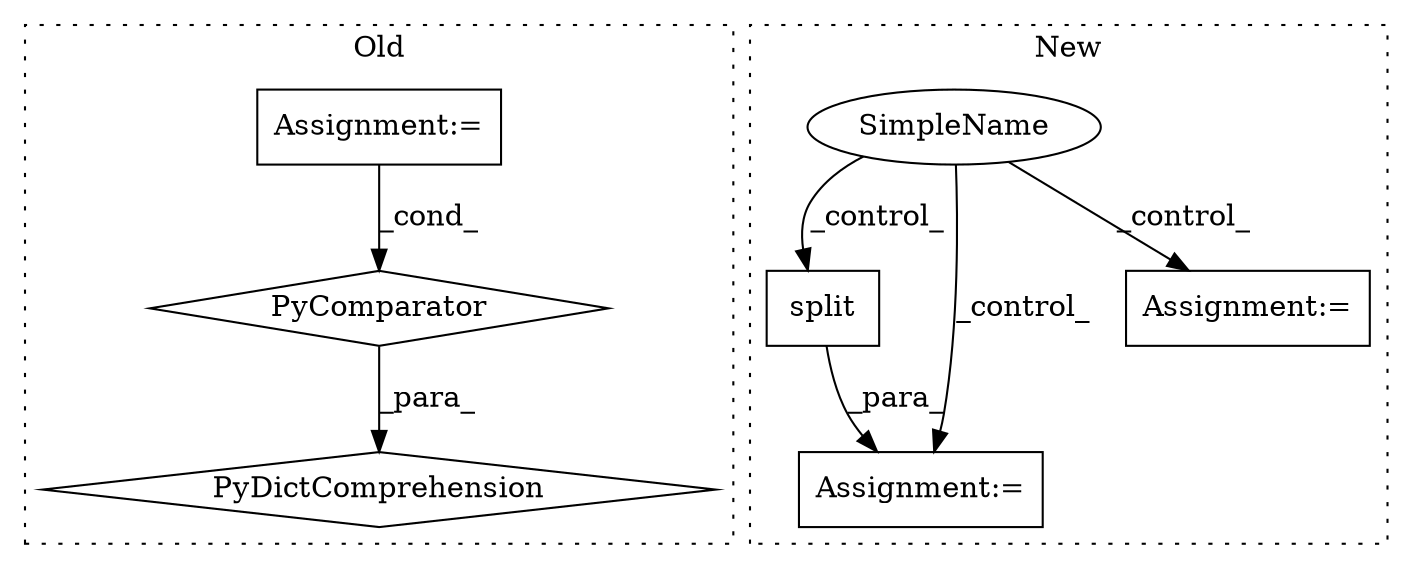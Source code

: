 digraph G {
subgraph cluster0 {
1 [label="PyDictComprehension" a="110" s="2758" l="243" shape="diamond"];
3 [label="Assignment:=" a="7" s="2943" l="50" shape="box"];
4 [label="PyComparator" a="113" s="2943" l="50" shape="diamond"];
label = "Old";
style="dotted";
}
subgraph cluster1 {
2 [label="split" a="32" s="2970,2979" l="6,1" shape="box"];
5 [label="Assignment:=" a="7" s="3000" l="1" shape="box"];
6 [label="SimpleName" a="42" s="" l="" shape="ellipse"];
7 [label="Assignment:=" a="7" s="3117" l="1" shape="box"];
label = "New";
style="dotted";
}
2 -> 5 [label="_para_"];
3 -> 4 [label="_cond_"];
4 -> 1 [label="_para_"];
6 -> 5 [label="_control_"];
6 -> 7 [label="_control_"];
6 -> 2 [label="_control_"];
}